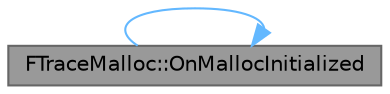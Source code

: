 digraph "FTraceMalloc::OnMallocInitialized"
{
 // INTERACTIVE_SVG=YES
 // LATEX_PDF_SIZE
  bgcolor="transparent";
  edge [fontname=Helvetica,fontsize=10,labelfontname=Helvetica,labelfontsize=10];
  node [fontname=Helvetica,fontsize=10,shape=box,height=0.2,width=0.4];
  rankdir="LR";
  Node1 [id="Node000001",label="FTraceMalloc::OnMallocInitialized",height=0.2,width=0.4,color="gray40", fillcolor="grey60", style="filled", fontcolor="black",tooltip="Notifies the malloc implementation that initialization of all allocators in GMalloc is complete,..."];
  Node1 -> Node1 [id="edge1_Node000001_Node000001",color="steelblue1",style="solid",tooltip=" "];
}

